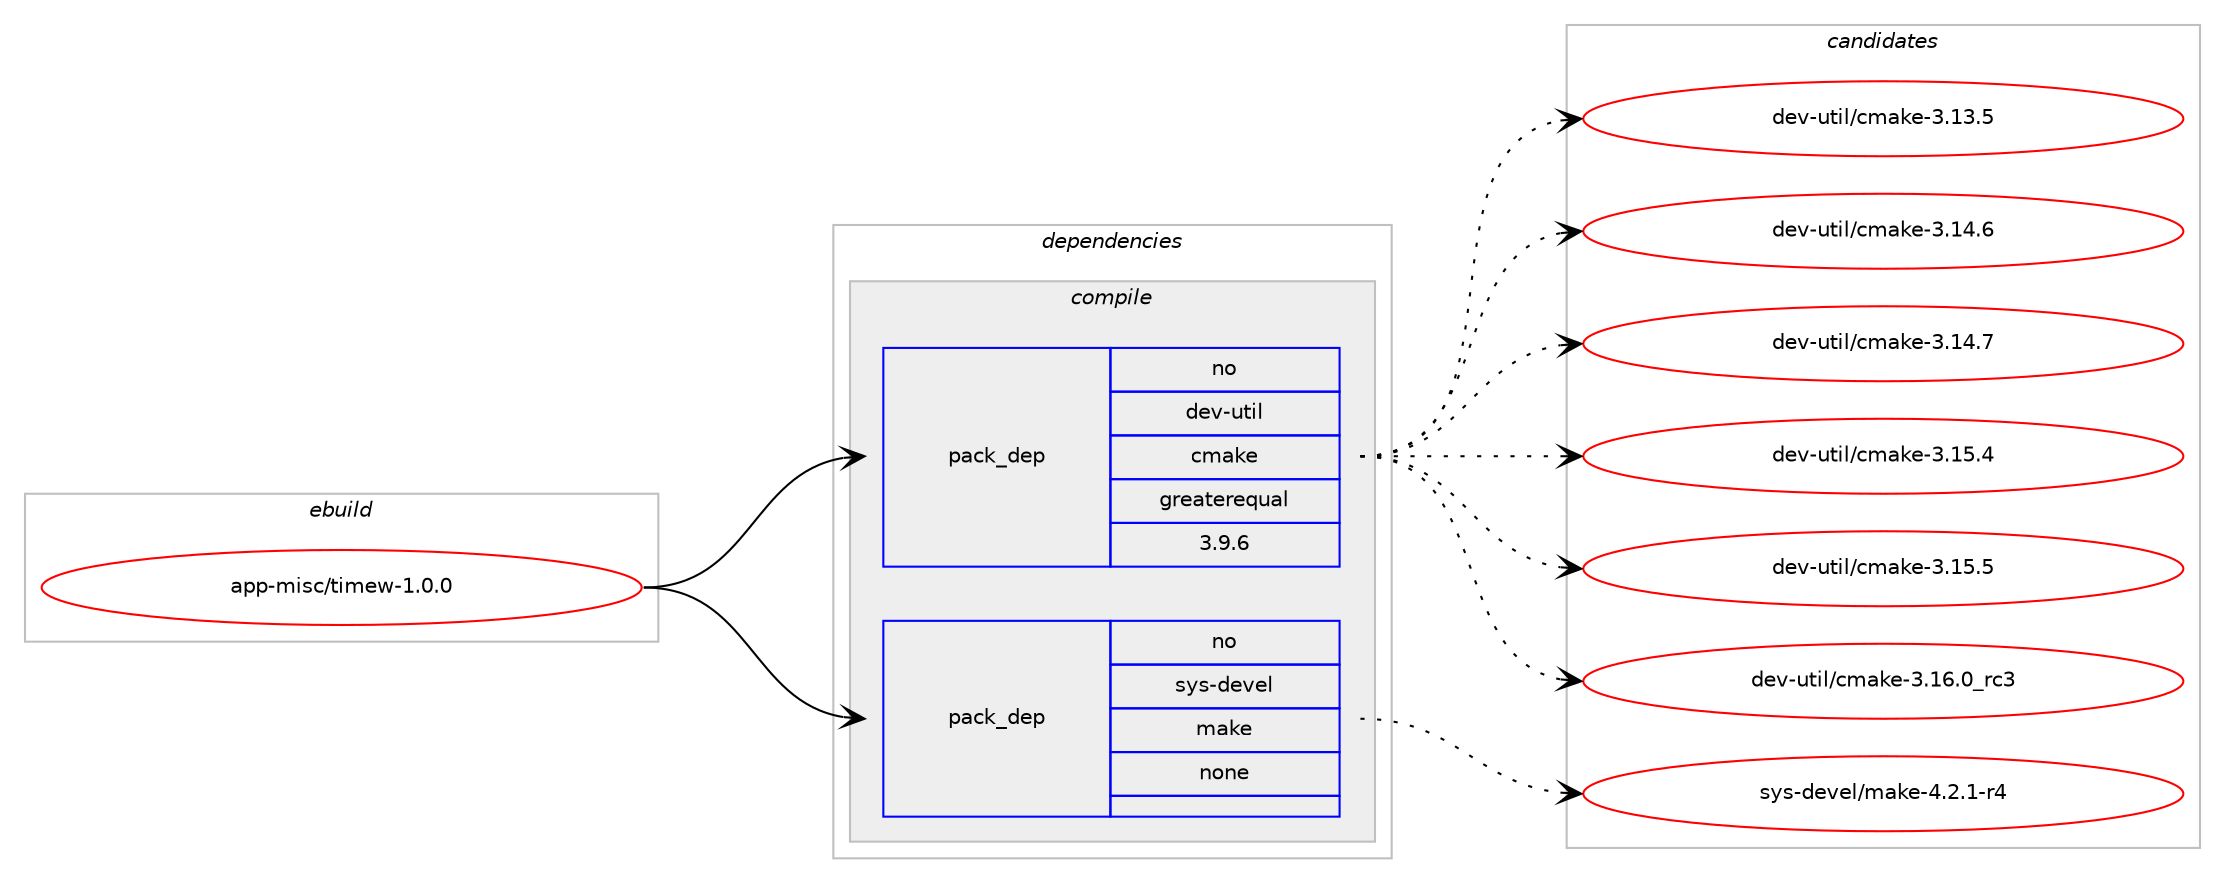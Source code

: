 digraph prolog {

# *************
# Graph options
# *************

newrank=true;
concentrate=true;
compound=true;
graph [rankdir=LR,fontname=Helvetica,fontsize=10,ranksep=1.5];#, ranksep=2.5, nodesep=0.2];
edge  [arrowhead=vee];
node  [fontname=Helvetica,fontsize=10];

# **********
# The ebuild
# **********

subgraph cluster_leftcol {
color=gray;
rank=same;
label=<<i>ebuild</i>>;
id [label="app-misc/timew-1.0.0", color=red, width=4, href="../app-misc/timew-1.0.0.svg"];
}

# ****************
# The dependencies
# ****************

subgraph cluster_midcol {
color=gray;
label=<<i>dependencies</i>>;
subgraph cluster_compile {
fillcolor="#eeeeee";
style=filled;
label=<<i>compile</i>>;
subgraph pack371924 {
dependency500487 [label=<<TABLE BORDER="0" CELLBORDER="1" CELLSPACING="0" CELLPADDING="4" WIDTH="220"><TR><TD ROWSPAN="6" CELLPADDING="30">pack_dep</TD></TR><TR><TD WIDTH="110">no</TD></TR><TR><TD>dev-util</TD></TR><TR><TD>cmake</TD></TR><TR><TD>greaterequal</TD></TR><TR><TD>3.9.6</TD></TR></TABLE>>, shape=none, color=blue];
}
id:e -> dependency500487:w [weight=20,style="solid",arrowhead="vee"];
subgraph pack371925 {
dependency500488 [label=<<TABLE BORDER="0" CELLBORDER="1" CELLSPACING="0" CELLPADDING="4" WIDTH="220"><TR><TD ROWSPAN="6" CELLPADDING="30">pack_dep</TD></TR><TR><TD WIDTH="110">no</TD></TR><TR><TD>sys-devel</TD></TR><TR><TD>make</TD></TR><TR><TD>none</TD></TR><TR><TD></TD></TR></TABLE>>, shape=none, color=blue];
}
id:e -> dependency500488:w [weight=20,style="solid",arrowhead="vee"];
}
subgraph cluster_compileandrun {
fillcolor="#eeeeee";
style=filled;
label=<<i>compile and run</i>>;
}
subgraph cluster_run {
fillcolor="#eeeeee";
style=filled;
label=<<i>run</i>>;
}
}

# **************
# The candidates
# **************

subgraph cluster_choices {
rank=same;
color=gray;
label=<<i>candidates</i>>;

subgraph choice371924 {
color=black;
nodesep=1;
choice1001011184511711610510847991099710710145514649514653 [label="dev-util/cmake-3.13.5", color=red, width=4,href="../dev-util/cmake-3.13.5.svg"];
choice1001011184511711610510847991099710710145514649524654 [label="dev-util/cmake-3.14.6", color=red, width=4,href="../dev-util/cmake-3.14.6.svg"];
choice1001011184511711610510847991099710710145514649524655 [label="dev-util/cmake-3.14.7", color=red, width=4,href="../dev-util/cmake-3.14.7.svg"];
choice1001011184511711610510847991099710710145514649534652 [label="dev-util/cmake-3.15.4", color=red, width=4,href="../dev-util/cmake-3.15.4.svg"];
choice1001011184511711610510847991099710710145514649534653 [label="dev-util/cmake-3.15.5", color=red, width=4,href="../dev-util/cmake-3.15.5.svg"];
choice1001011184511711610510847991099710710145514649544648951149951 [label="dev-util/cmake-3.16.0_rc3", color=red, width=4,href="../dev-util/cmake-3.16.0_rc3.svg"];
dependency500487:e -> choice1001011184511711610510847991099710710145514649514653:w [style=dotted,weight="100"];
dependency500487:e -> choice1001011184511711610510847991099710710145514649524654:w [style=dotted,weight="100"];
dependency500487:e -> choice1001011184511711610510847991099710710145514649524655:w [style=dotted,weight="100"];
dependency500487:e -> choice1001011184511711610510847991099710710145514649534652:w [style=dotted,weight="100"];
dependency500487:e -> choice1001011184511711610510847991099710710145514649534653:w [style=dotted,weight="100"];
dependency500487:e -> choice1001011184511711610510847991099710710145514649544648951149951:w [style=dotted,weight="100"];
}
subgraph choice371925 {
color=black;
nodesep=1;
choice1151211154510010111810110847109971071014552465046494511452 [label="sys-devel/make-4.2.1-r4", color=red, width=4,href="../sys-devel/make-4.2.1-r4.svg"];
dependency500488:e -> choice1151211154510010111810110847109971071014552465046494511452:w [style=dotted,weight="100"];
}
}

}
